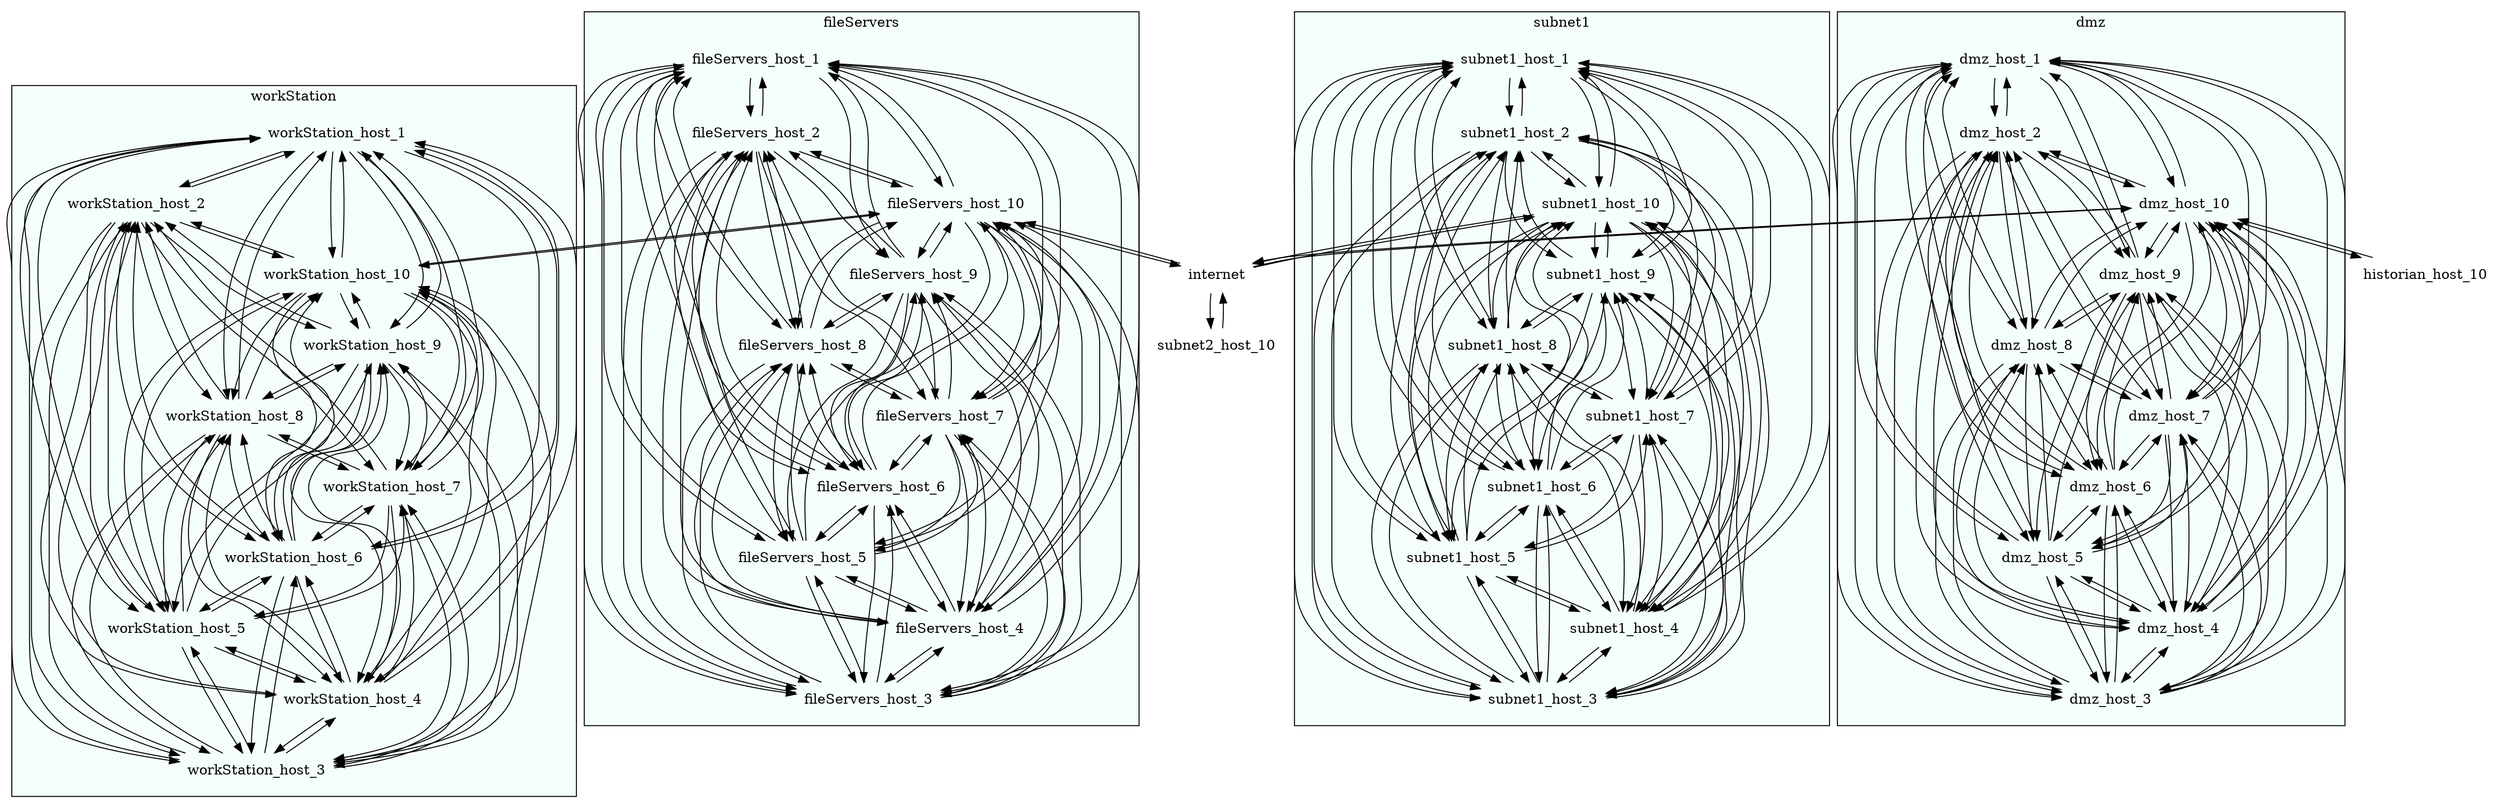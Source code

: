 digraph G {
t42 [label="historian_host_10",shape=none,image="/Users/Saint/Code/CyberMetric/mulval/img/server.jpeg"];
t41 [label="subnet2_host_10",shape=none,image="/Users/Saint/Code/CyberMetric/mulval/img/server.jpeg"];
t40 [label="internet",shape=none,image="/Users/Saint/Code/CyberMetric/mulval/img/internet.jpeg"];
subgraph cluster_fileServers{
label="fileServers";
bgcolor="mintcream";
t20 [label="fileServers_host_1",shape=none,image="/Users/Saint/Code/CyberMetric/mulval/img/server.jpeg"];
t21 [label="fileServers_host_2",shape=none,image="/Users/Saint/Code/CyberMetric/mulval/img/server.jpeg"];
t22 [label="fileServers_host_3",shape=none,image="/Users/Saint/Code/CyberMetric/mulval/img/server.jpeg"];
t23 [label="fileServers_host_4",shape=none,image="/Users/Saint/Code/CyberMetric/mulval/img/server.jpeg"];
t24 [label="fileServers_host_5",shape=none,image="/Users/Saint/Code/CyberMetric/mulval/img/server.jpeg"];
t25 [label="fileServers_host_6",shape=none,image="/Users/Saint/Code/CyberMetric/mulval/img/server.jpeg"];
t26 [label="fileServers_host_7",shape=none,image="/Users/Saint/Code/CyberMetric/mulval/img/server.jpeg"];
t27 [label="fileServers_host_8",shape=none,image="/Users/Saint/Code/CyberMetric/mulval/img/server.jpeg"];
t28 [label="fileServers_host_9",shape=none,image="/Users/Saint/Code/CyberMetric/mulval/img/server.jpeg"];
t29 [label="fileServers_host_10",shape=none,image="/Users/Saint/Code/CyberMetric/mulval/img/server.jpeg"];
}
subgraph cluster_workStation{
label="workStation";
bgcolor="mintcream";
t10 [label="workStation_host_1",shape=none,image="/Users/Saint/Code/CyberMetric/mulval/img/server.jpeg"];
t11 [label="workStation_host_2",shape=none,image="/Users/Saint/Code/CyberMetric/mulval/img/server.jpeg"];
t12 [label="workStation_host_3",shape=none,image="/Users/Saint/Code/CyberMetric/mulval/img/server.jpeg"];
t13 [label="workStation_host_4",shape=none,image="/Users/Saint/Code/CyberMetric/mulval/img/server.jpeg"];
t14 [label="workStation_host_5",shape=none,image="/Users/Saint/Code/CyberMetric/mulval/img/server.jpeg"];
t15 [label="workStation_host_6",shape=none,image="/Users/Saint/Code/CyberMetric/mulval/img/server.jpeg"];
t16 [label="workStation_host_7",shape=none,image="/Users/Saint/Code/CyberMetric/mulval/img/server.jpeg"];
t17 [label="workStation_host_8",shape=none,image="/Users/Saint/Code/CyberMetric/mulval/img/server.jpeg"];
t18 [label="workStation_host_9",shape=none,image="/Users/Saint/Code/CyberMetric/mulval/img/server.jpeg"];
t19 [label="workStation_host_10",shape=none,image="/Users/Saint/Code/CyberMetric/mulval/img/server.jpeg"];
}
subgraph cluster_subnet1{
label="subnet1";
bgcolor="mintcream";
t0 [label="subnet1_host_1",shape=none,image="/Users/Saint/Code/CyberMetric/mulval/img/server.jpeg"];
t1 [label="subnet1_host_2",shape=none,image="/Users/Saint/Code/CyberMetric/mulval/img/server.jpeg"];
t2 [label="subnet1_host_3",shape=none,image="/Users/Saint/Code/CyberMetric/mulval/img/server.jpeg"];
t3 [label="subnet1_host_4",shape=none,image="/Users/Saint/Code/CyberMetric/mulval/img/server.jpeg"];
t4 [label="subnet1_host_5",shape=none,image="/Users/Saint/Code/CyberMetric/mulval/img/server.jpeg"];
t5 [label="subnet1_host_6",shape=none,image="/Users/Saint/Code/CyberMetric/mulval/img/server.jpeg"];
t6 [label="subnet1_host_7",shape=none,image="/Users/Saint/Code/CyberMetric/mulval/img/server.jpeg"];
t7 [label="subnet1_host_8",shape=none,image="/Users/Saint/Code/CyberMetric/mulval/img/server.jpeg"];
t8 [label="subnet1_host_9",shape=none,image="/Users/Saint/Code/CyberMetric/mulval/img/server.jpeg"];
t9 [label="subnet1_host_10",shape=none,image="/Users/Saint/Code/CyberMetric/mulval/img/server.jpeg"];
}
subgraph cluster_dmz{
label="dmz";
bgcolor="mintcream";
t30 [label="dmz_host_1",shape=none,image="/Users/Saint/Code/CyberMetric/mulval/img/server.jpeg"];
t31 [label="dmz_host_2",shape=none,image="/Users/Saint/Code/CyberMetric/mulval/img/server.jpeg"];
t32 [label="dmz_host_3",shape=none,image="/Users/Saint/Code/CyberMetric/mulval/img/server.jpeg"];
t33 [label="dmz_host_4",shape=none,image="/Users/Saint/Code/CyberMetric/mulval/img/server.jpeg"];
t34 [label="dmz_host_5",shape=none,image="/Users/Saint/Code/CyberMetric/mulval/img/server.jpeg"];
t35 [label="dmz_host_6",shape=none,image="/Users/Saint/Code/CyberMetric/mulval/img/server.jpeg"];
t36 [label="dmz_host_7",shape=none,image="/Users/Saint/Code/CyberMetric/mulval/img/server.jpeg"];
t37 [label="dmz_host_8",shape=none,image="/Users/Saint/Code/CyberMetric/mulval/img/server.jpeg"];
t38 [label="dmz_host_9",shape=none,image="/Users/Saint/Code/CyberMetric/mulval/img/server.jpeg"];
t39 [label="dmz_host_10",shape=none,image="/Users/Saint/Code/CyberMetric/mulval/img/server.jpeg"];
}
t39 -> t40;
t39 -> t42;
t39 -> t30;
t39 -> t31;
t39 -> t32;
t39 -> t33;
t39 -> t34;
t39 -> t35;
t39 -> t36;
t39 -> t37;
t39 -> t38;
t10 -> t11;
t10 -> t12;
t10 -> t13;
t10 -> t14;
t10 -> t15;
t10 -> t16;
t10 -> t17;
t10 -> t18;
t10 -> t19;
t36 -> t30;
t36 -> t31;
t36 -> t32;
t36 -> t33;
t36 -> t34;
t36 -> t35;
t36 -> t37;
t36 -> t38;
t36 -> t39;
t12 -> t10;
t12 -> t11;
t12 -> t13;
t12 -> t14;
t12 -> t15;
t12 -> t16;
t12 -> t17;
t12 -> t18;
t12 -> t19;
t11 -> t10;
t11 -> t12;
t11 -> t13;
t11 -> t14;
t11 -> t15;
t11 -> t16;
t11 -> t17;
t11 -> t18;
t11 -> t19;
t14 -> t10;
t14 -> t11;
t14 -> t12;
t14 -> t13;
t14 -> t15;
t14 -> t16;
t14 -> t17;
t14 -> t18;
t14 -> t19;
t13 -> t10;
t13 -> t11;
t13 -> t12;
t13 -> t14;
t13 -> t15;
t13 -> t16;
t13 -> t17;
t13 -> t18;
t13 -> t19;
t16 -> t10;
t16 -> t11;
t16 -> t12;
t16 -> t13;
t16 -> t14;
t16 -> t15;
t16 -> t17;
t16 -> t18;
t16 -> t19;
t15 -> t10;
t15 -> t11;
t15 -> t12;
t15 -> t13;
t15 -> t14;
t15 -> t16;
t15 -> t17;
t15 -> t18;
t15 -> t19;
t18 -> t10;
t18 -> t11;
t18 -> t12;
t18 -> t13;
t18 -> t14;
t18 -> t15;
t18 -> t16;
t18 -> t17;
t18 -> t19;
t17 -> t10;
t17 -> t11;
t17 -> t12;
t17 -> t13;
t17 -> t14;
t17 -> t15;
t17 -> t16;
t17 -> t18;
t17 -> t19;
t42 -> t39;
t19 -> t29;
t19 -> t10;
t19 -> t11;
t19 -> t12;
t19 -> t13;
t19 -> t14;
t19 -> t15;
t19 -> t16;
t19 -> t17;
t19 -> t18;
t29 -> t40;
t29 -> t19;
t29 -> t20;
t29 -> t21;
t29 -> t22;
t29 -> t23;
t29 -> t24;
t29 -> t25;
t29 -> t26;
t29 -> t27;
t29 -> t28;
t35 -> t30;
t35 -> t31;
t35 -> t32;
t35 -> t33;
t35 -> t34;
t35 -> t36;
t35 -> t37;
t35 -> t38;
t35 -> t39;
t31 -> t30;
t31 -> t32;
t31 -> t33;
t31 -> t34;
t31 -> t35;
t31 -> t36;
t31 -> t37;
t31 -> t38;
t31 -> t39;
t41 -> t40;
t40 -> t29;
t40 -> t9;
t40 -> t41;
t40 -> t39;
t9 -> t40;
t9 -> t0;
t9 -> t1;
t9 -> t2;
t9 -> t3;
t9 -> t4;
t9 -> t5;
t9 -> t6;
t9 -> t7;
t9 -> t8;
t30 -> t31;
t30 -> t32;
t30 -> t33;
t30 -> t34;
t30 -> t35;
t30 -> t36;
t30 -> t37;
t30 -> t38;
t30 -> t39;
t32 -> t30;
t32 -> t31;
t32 -> t33;
t32 -> t34;
t32 -> t35;
t32 -> t36;
t32 -> t37;
t32 -> t38;
t32 -> t39;
t7 -> t0;
t7 -> t1;
t7 -> t2;
t7 -> t3;
t7 -> t4;
t7 -> t5;
t7 -> t6;
t7 -> t8;
t7 -> t9;
t8 -> t0;
t8 -> t1;
t8 -> t2;
t8 -> t3;
t8 -> t4;
t8 -> t5;
t8 -> t6;
t8 -> t7;
t8 -> t9;
t1 -> t0;
t1 -> t2;
t1 -> t3;
t1 -> t4;
t1 -> t5;
t1 -> t6;
t1 -> t7;
t1 -> t8;
t1 -> t9;
t2 -> t0;
t2 -> t1;
t2 -> t3;
t2 -> t4;
t2 -> t5;
t2 -> t6;
t2 -> t7;
t2 -> t8;
t2 -> t9;
t0 -> t1;
t0 -> t2;
t0 -> t3;
t0 -> t4;
t0 -> t5;
t0 -> t6;
t0 -> t7;
t0 -> t8;
t0 -> t9;
t5 -> t0;
t5 -> t1;
t5 -> t2;
t5 -> t3;
t5 -> t4;
t5 -> t6;
t5 -> t7;
t5 -> t8;
t5 -> t9;
t6 -> t0;
t6 -> t1;
t6 -> t2;
t6 -> t3;
t6 -> t4;
t6 -> t5;
t6 -> t7;
t6 -> t8;
t6 -> t9;
t3 -> t0;
t3 -> t1;
t3 -> t2;
t3 -> t4;
t3 -> t5;
t3 -> t6;
t3 -> t7;
t3 -> t8;
t3 -> t9;
t4 -> t0;
t4 -> t1;
t4 -> t2;
t4 -> t3;
t4 -> t5;
t4 -> t6;
t4 -> t7;
t4 -> t8;
t4 -> t9;
t38 -> t30;
t38 -> t31;
t38 -> t32;
t38 -> t33;
t38 -> t34;
t38 -> t35;
t38 -> t36;
t38 -> t37;
t38 -> t39;
t37 -> t30;
t37 -> t31;
t37 -> t32;
t37 -> t33;
t37 -> t34;
t37 -> t35;
t37 -> t36;
t37 -> t38;
t37 -> t39;
t33 -> t30;
t33 -> t31;
t33 -> t32;
t33 -> t34;
t33 -> t35;
t33 -> t36;
t33 -> t37;
t33 -> t38;
t33 -> t39;
t27 -> t20;
t27 -> t21;
t27 -> t22;
t27 -> t23;
t27 -> t24;
t27 -> t25;
t27 -> t26;
t27 -> t28;
t27 -> t29;
t28 -> t20;
t28 -> t21;
t28 -> t22;
t28 -> t23;
t28 -> t24;
t28 -> t25;
t28 -> t26;
t28 -> t27;
t28 -> t29;
t23 -> t20;
t23 -> t21;
t23 -> t22;
t23 -> t24;
t23 -> t25;
t23 -> t26;
t23 -> t27;
t23 -> t28;
t23 -> t29;
t24 -> t20;
t24 -> t21;
t24 -> t22;
t24 -> t23;
t24 -> t25;
t24 -> t26;
t24 -> t27;
t24 -> t28;
t24 -> t29;
t25 -> t20;
t25 -> t21;
t25 -> t22;
t25 -> t23;
t25 -> t24;
t25 -> t26;
t25 -> t27;
t25 -> t28;
t25 -> t29;
t26 -> t20;
t26 -> t21;
t26 -> t22;
t26 -> t23;
t26 -> t24;
t26 -> t25;
t26 -> t27;
t26 -> t28;
t26 -> t29;
t34 -> t30;
t34 -> t31;
t34 -> t32;
t34 -> t33;
t34 -> t35;
t34 -> t36;
t34 -> t37;
t34 -> t38;
t34 -> t39;
t20 -> t21;
t20 -> t22;
t20 -> t23;
t20 -> t24;
t20 -> t25;
t20 -> t26;
t20 -> t27;
t20 -> t28;
t20 -> t29;
t21 -> t20;
t21 -> t22;
t21 -> t23;
t21 -> t24;
t21 -> t25;
t21 -> t26;
t21 -> t27;
t21 -> t28;
t21 -> t29;
t22 -> t20;
t22 -> t21;
t22 -> t23;
t22 -> t24;
t22 -> t25;
t22 -> t26;
t22 -> t27;
t22 -> t28;
t22 -> t29;
}
